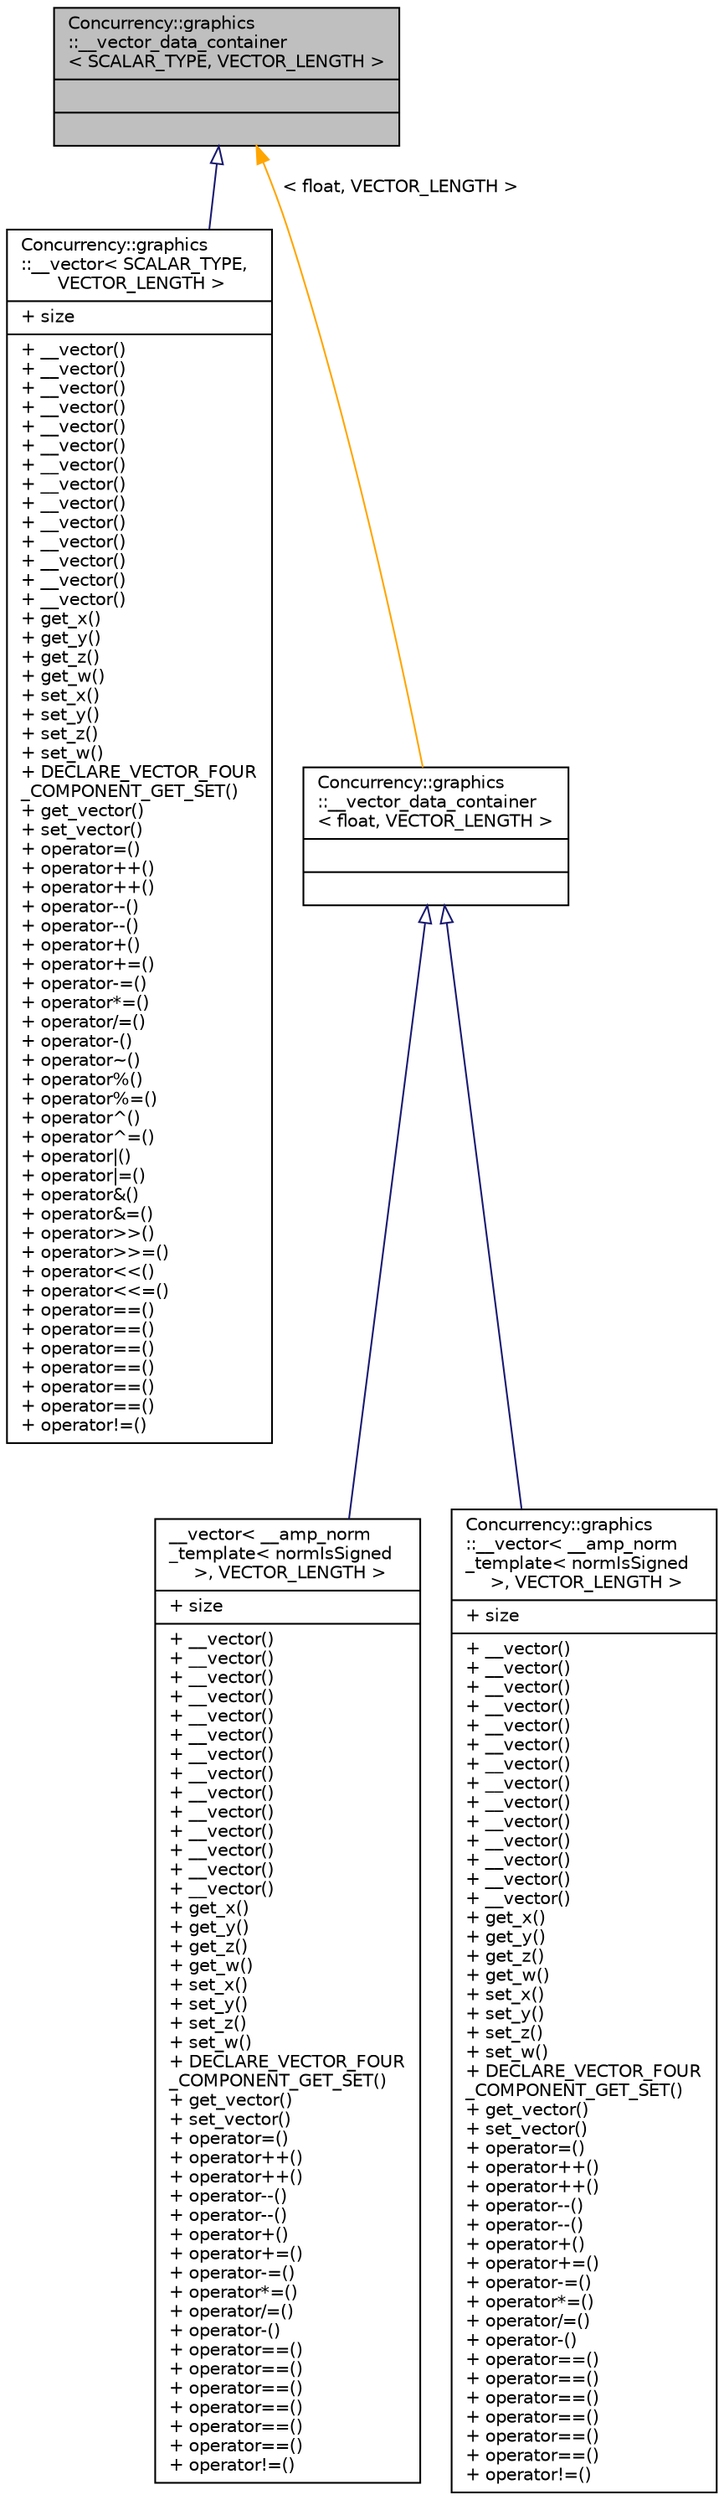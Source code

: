 digraph "Concurrency::graphics::__vector_data_container&lt; SCALAR_TYPE, VECTOR_LENGTH &gt;"
{
  edge [fontname="Helvetica",fontsize="10",labelfontname="Helvetica",labelfontsize="10"];
  node [fontname="Helvetica",fontsize="10",shape=record];
  Node1 [label="{Concurrency::graphics\l::__vector_data_container\l\< SCALAR_TYPE, VECTOR_LENGTH \>\n||}",height=0.2,width=0.4,color="black", fillcolor="grey75", style="filled", fontcolor="black"];
  Node1 -> Node2 [dir="back",color="midnightblue",fontsize="10",style="solid",arrowtail="onormal",fontname="Helvetica"];
  Node2 [label="{Concurrency::graphics\l::__vector\< SCALAR_TYPE,\l VECTOR_LENGTH \>\n|+ size\l|+ __vector()\l+ __vector()\l+ __vector()\l+ __vector()\l+ __vector()\l+ __vector()\l+ __vector()\l+ __vector()\l+ __vector()\l+ __vector()\l+ __vector()\l+ __vector()\l+ __vector()\l+ __vector()\l+ get_x()\l+ get_y()\l+ get_z()\l+ get_w()\l+ set_x()\l+ set_y()\l+ set_z()\l+ set_w()\l+ DECLARE_VECTOR_FOUR\l_COMPONENT_GET_SET()\l+ get_vector()\l+ set_vector()\l+ operator=()\l+ operator++()\l+ operator++()\l+ operator--()\l+ operator--()\l+ operator+()\l+ operator+=()\l+ operator-=()\l+ operator*=()\l+ operator/=()\l+ operator-()\l+ operator~()\l+ operator%()\l+ operator%=()\l+ operator^()\l+ operator^=()\l+ operator\|()\l+ operator\|=()\l+ operator&()\l+ operator&=()\l+ operator\>\>()\l+ operator\>\>=()\l+ operator\<\<()\l+ operator\<\<=()\l+ operator==()\l+ operator==()\l+ operator==()\l+ operator==()\l+ operator==()\l+ operator==()\l+ operator!=()\l}",height=0.2,width=0.4,color="black", fillcolor="white", style="filled",URL="$classConcurrency_1_1graphics_1_1____vector.html"];
  Node1 -> Node3 [dir="back",color="orange",fontsize="10",style="solid",label=" \< float, VECTOR_LENGTH \>" ,fontname="Helvetica"];
  Node3 [label="{Concurrency::graphics\l::__vector_data_container\l\< float, VECTOR_LENGTH \>\n||}",height=0.2,width=0.4,color="black", fillcolor="white", style="filled",URL="$classConcurrency_1_1graphics_1_1____vector__data__container.html"];
  Node3 -> Node4 [dir="back",color="midnightblue",fontsize="10",style="solid",arrowtail="onormal",fontname="Helvetica"];
  Node4 [label="{__vector\< __amp_norm\l_template\< normIsSigned\l \>, VECTOR_LENGTH \>\n|+ size\l|+ __vector()\l+ __vector()\l+ __vector()\l+ __vector()\l+ __vector()\l+ __vector()\l+ __vector()\l+ __vector()\l+ __vector()\l+ __vector()\l+ __vector()\l+ __vector()\l+ __vector()\l+ __vector()\l+ get_x()\l+ get_y()\l+ get_z()\l+ get_w()\l+ set_x()\l+ set_y()\l+ set_z()\l+ set_w()\l+ DECLARE_VECTOR_FOUR\l_COMPONENT_GET_SET()\l+ get_vector()\l+ set_vector()\l+ operator=()\l+ operator++()\l+ operator++()\l+ operator--()\l+ operator--()\l+ operator+()\l+ operator+=()\l+ operator-=()\l+ operator*=()\l+ operator/=()\l+ operator-()\l+ operator==()\l+ operator==()\l+ operator==()\l+ operator==()\l+ operator==()\l+ operator==()\l+ operator!=()\l}",height=0.2,width=0.4,color="black", fillcolor="white", style="filled",URL="$class____vector_3_01____amp__norm__template_3_01normIsSigned_01_4_00_01VECTOR__LENGTH_01_4.html"];
  Node3 -> Node5 [dir="back",color="midnightblue",fontsize="10",style="solid",arrowtail="onormal",fontname="Helvetica"];
  Node5 [label="{Concurrency::graphics\l::__vector\< __amp_norm\l_template\< normIsSigned\l \>, VECTOR_LENGTH \>\n|+ size\l|+ __vector()\l+ __vector()\l+ __vector()\l+ __vector()\l+ __vector()\l+ __vector()\l+ __vector()\l+ __vector()\l+ __vector()\l+ __vector()\l+ __vector()\l+ __vector()\l+ __vector()\l+ __vector()\l+ get_x()\l+ get_y()\l+ get_z()\l+ get_w()\l+ set_x()\l+ set_y()\l+ set_z()\l+ set_w()\l+ DECLARE_VECTOR_FOUR\l_COMPONENT_GET_SET()\l+ get_vector()\l+ set_vector()\l+ operator=()\l+ operator++()\l+ operator++()\l+ operator--()\l+ operator--()\l+ operator+()\l+ operator+=()\l+ operator-=()\l+ operator*=()\l+ operator/=()\l+ operator-()\l+ operator==()\l+ operator==()\l+ operator==()\l+ operator==()\l+ operator==()\l+ operator==()\l+ operator!=()\l}",height=0.2,width=0.4,color="black", fillcolor="white", style="filled",URL="$classConcurrency_1_1graphics_1_1____vector_3_01____amp__norm__template_3_01normIsSigned_01_4_00_01VECTOR__LENGTH_01_4.html"];
}
